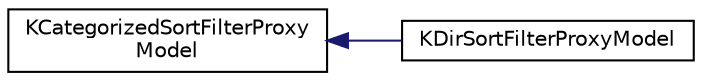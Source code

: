 digraph "Graphical Class Hierarchy"
{
  edge [fontname="Helvetica",fontsize="10",labelfontname="Helvetica",labelfontsize="10"];
  node [fontname="Helvetica",fontsize="10",shape=record];
  rankdir="LR";
  Node0 [label="KCategorizedSortFilterProxy\lModel",height=0.2,width=0.4,color="black", fillcolor="white", style="filled",URL="D:/Users/anthony/Documents/MINGW-KDE-Frameworks/frameworks/kitemviews-5.26.0/html/KItemViews.tags$classKCategorizedSortFilterProxyModel.html"];
  Node0 -> Node1 [dir="back",color="midnightblue",fontsize="10",style="solid",fontname="Helvetica"];
  Node1 [label="KDirSortFilterProxyModel",height=0.2,width=0.4,color="black", fillcolor="white", style="filled",URL="$classKDirSortFilterProxyModel.html",tooltip="Acts as proxy model for KDirModel to sort and filter KFileItems. "];
}
